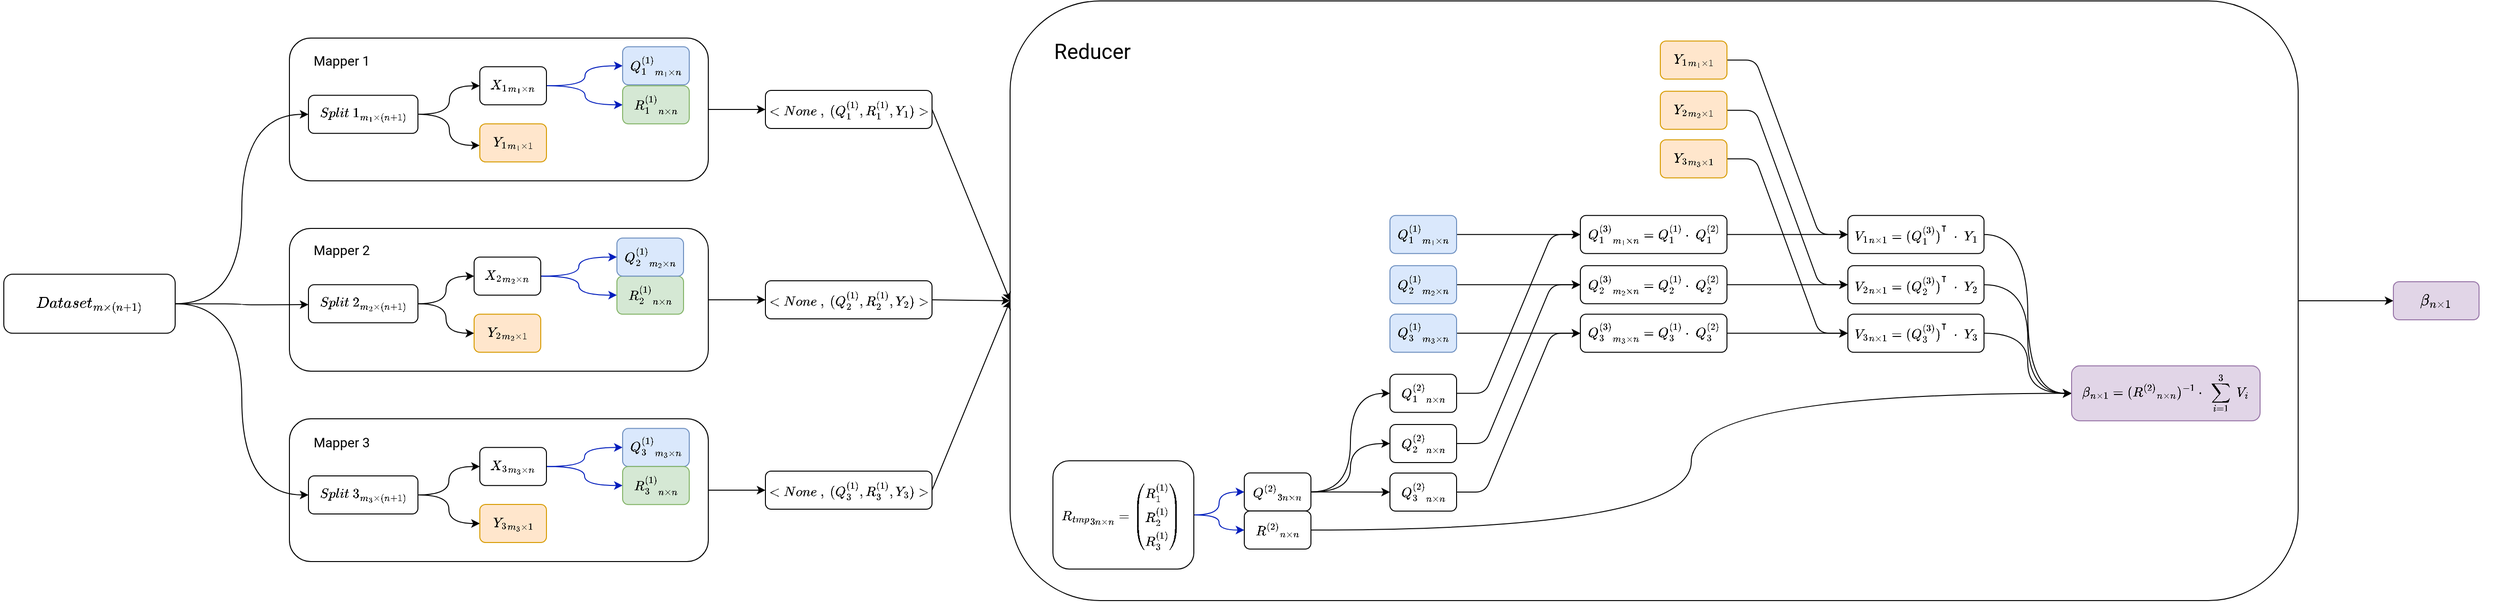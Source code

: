 <mxfile version="17.4.6" type="browser"><diagram id="tCmhTtYD3eVdNd-j0byb" name="Page-1"><mxGraphModel dx="3038" dy="2260" grid="1" gridSize="10" guides="1" tooltips="1" connect="1" arrows="1" fold="1" page="1" pageScale="1" pageWidth="850" pageHeight="1100" math="1" shadow="0"><root><mxCell id="0"/><mxCell id="1" parent="0"/><mxCell id="whIk8478lcuYITcmoMI0-65" style="edgeStyle=orthogonalEdgeStyle;curved=1;rounded=0;orthogonalLoop=1;jettySize=auto;html=1;exitX=1;exitY=0.5;exitDx=0;exitDy=0;fontFamily=Roboto;fontSource=https%3A%2F%2Ffonts.googleapis.com%2Fcss%3Ffamily%3DRoboto;fontSize=14;fontColor=#99CCFF;" edge="1" parent="1" source="YlX-K0OmhravvCwLWXV3-81" target="whIk8478lcuYITcmoMI0-32"><mxGeometry relative="1" as="geometry"/></mxCell><mxCell id="YlX-K0OmhravvCwLWXV3-81" value="" style="rounded=1;whiteSpace=wrap;html=1;glass=0;sketch=0;fontSize=12;fillColor=default;" parent="1" vertex="1"><mxGeometry x="1047" y="-99" width="1353" height="630" as="geometry"/></mxCell><mxCell id="YlX-K0OmhravvCwLWXV3-14" style="edgeStyle=orthogonalEdgeStyle;curved=1;orthogonalLoop=1;jettySize=auto;html=1;exitX=1;exitY=0.5;exitDx=0;exitDy=0;entryX=0;entryY=0.5;entryDx=0;entryDy=0;fontSize=12;elbow=vertical;fillColor=#0050ef;strokeColor=#001DBC;" parent="1" source="YlX-K0OmhravvCwLWXV3-5" target="YlX-K0OmhravvCwLWXV3-11" edge="1"><mxGeometry relative="1" as="geometry"/></mxCell><mxCell id="YlX-K0OmhravvCwLWXV3-15" style="edgeStyle=orthogonalEdgeStyle;curved=1;orthogonalLoop=1;jettySize=auto;html=1;exitX=1;exitY=0.5;exitDx=0;exitDy=0;entryX=0;entryY=0.5;entryDx=0;entryDy=0;fontSize=12;elbow=vertical;fillColor=#0050ef;strokeColor=#001DBC;" parent="1" source="YlX-K0OmhravvCwLWXV3-5" target="YlX-K0OmhravvCwLWXV3-12" edge="1"><mxGeometry relative="1" as="geometry"/></mxCell><mxCell id="YlX-K0OmhravvCwLWXV3-5" value="" style="rounded=1;whiteSpace=wrap;html=1;glass=0;sketch=0;" parent="1" vertex="1"><mxGeometry x="1092" y="384.13" width="148" height="113.75" as="geometry"/></mxCell><mxCell id="whIk8478lcuYITcmoMI0-8" style="edgeStyle=orthogonalEdgeStyle;rounded=0;orthogonalLoop=1;jettySize=auto;html=1;exitX=1;exitY=0.5;exitDx=0;exitDy=0;entryX=0;entryY=0.5;entryDx=0;entryDy=0;" edge="1" parent="1" source="3PSxjWQLPGthAkc2zMJN-47" target="whIk8478lcuYITcmoMI0-7"><mxGeometry relative="1" as="geometry"/></mxCell><mxCell id="3PSxjWQLPGthAkc2zMJN-47" value="" style="rounded=1;whiteSpace=wrap;html=1;glass=0;sketch=0;" parent="1" vertex="1"><mxGeometry x="290" y="340" width="440" height="150" as="geometry"/></mxCell><mxCell id="whIk8478lcuYITcmoMI0-9" style="edgeStyle=orthogonalEdgeStyle;rounded=0;orthogonalLoop=1;jettySize=auto;html=1;exitX=1;exitY=0.5;exitDx=0;exitDy=0;entryX=0;entryY=0.5;entryDx=0;entryDy=0;" edge="1" parent="1" source="3PSxjWQLPGthAkc2zMJN-46" target="whIk8478lcuYITcmoMI0-6"><mxGeometry relative="1" as="geometry"/></mxCell><mxCell id="3PSxjWQLPGthAkc2zMJN-46" value="" style="rounded=1;whiteSpace=wrap;html=1;glass=0;sketch=0;" parent="1" vertex="1"><mxGeometry x="290" y="140" width="440" height="150" as="geometry"/></mxCell><mxCell id="whIk8478lcuYITcmoMI0-10" style="edgeStyle=orthogonalEdgeStyle;rounded=0;orthogonalLoop=1;jettySize=auto;html=1;exitX=1;exitY=0.5;exitDx=0;exitDy=0;entryX=0;entryY=0.5;entryDx=0;entryDy=0;" edge="1" parent="1" source="3PSxjWQLPGthAkc2zMJN-45" target="whIk8478lcuYITcmoMI0-5"><mxGeometry relative="1" as="geometry"/></mxCell><mxCell id="3PSxjWQLPGthAkc2zMJN-45" value="&lt;div&gt;&lt;/div&gt;" style="rounded=1;whiteSpace=wrap;html=1;glass=0;sketch=0;align=left;" parent="1" vertex="1"><mxGeometry x="290" y="-60" width="440" height="150" as="geometry"/></mxCell><mxCell id="3PSxjWQLPGthAkc2zMJN-9" style="edgeStyle=orthogonalEdgeStyle;curved=1;orthogonalLoop=1;jettySize=auto;html=1;exitX=1;exitY=0.5;exitDx=0;exitDy=0;entryX=0;entryY=0.5;entryDx=0;entryDy=0;" parent="1" source="3PSxjWQLPGthAkc2zMJN-1" edge="1"><mxGeometry relative="1" as="geometry"><mxPoint x="310" y="220" as="targetPoint"/></mxGeometry></mxCell><mxCell id="3PSxjWQLPGthAkc2zMJN-11" style="edgeStyle=orthogonalEdgeStyle;curved=1;orthogonalLoop=1;jettySize=auto;html=1;exitX=1;exitY=0.5;exitDx=0;exitDy=0;entryX=0;entryY=0.5;entryDx=0;entryDy=0;" parent="1" source="3PSxjWQLPGthAkc2zMJN-1" target="whIk8478lcuYITcmoMI0-47" edge="1"><mxGeometry relative="1" as="geometry"><mxPoint x="310" y="20" as="targetPoint"/></mxGeometry></mxCell><mxCell id="3PSxjWQLPGthAkc2zMJN-12" style="edgeStyle=orthogonalEdgeStyle;curved=1;orthogonalLoop=1;jettySize=auto;html=1;exitX=1;exitY=0.5;exitDx=0;exitDy=0;entryX=0;entryY=0.5;entryDx=0;entryDy=0;" parent="1" source="3PSxjWQLPGthAkc2zMJN-1" target="3PSxjWQLPGthAkc2zMJN-6" edge="1"><mxGeometry relative="1" as="geometry"/></mxCell><mxCell id="3PSxjWQLPGthAkc2zMJN-1" value="&lt;font style=&quot;font-size: 14px&quot;&gt;$$Dataset_{m\times{(n+1)}}$$&lt;/font&gt;" style="rounded=1;whiteSpace=wrap;html=1;" parent="1" vertex="1"><mxGeometry x="-10" y="188.09" width="180" height="62.06" as="geometry"/></mxCell><mxCell id="3PSxjWQLPGthAkc2zMJN-17" style="edgeStyle=orthogonalEdgeStyle;curved=1;orthogonalLoop=1;jettySize=auto;html=1;exitX=1;exitY=0.5;exitDx=0;exitDy=0;entryX=0;entryY=0.5;entryDx=0;entryDy=0;" parent="1" target="whIk8478lcuYITcmoMI0-48" edge="1"><mxGeometry relative="1" as="geometry"><mxPoint x="425" y="20" as="sourcePoint"/><mxPoint x="490" y="-10" as="targetPoint"/></mxGeometry></mxCell><mxCell id="3PSxjWQLPGthAkc2zMJN-18" style="edgeStyle=orthogonalEdgeStyle;curved=1;orthogonalLoop=1;jettySize=auto;html=1;exitX=1;exitY=0.5;exitDx=0;exitDy=0;entryX=-0.003;entryY=0.567;entryDx=0;entryDy=0;entryPerimeter=0;" parent="1" target="whIk8478lcuYITcmoMI0-49" edge="1"><mxGeometry relative="1" as="geometry"><mxPoint x="425" y="20" as="sourcePoint"/><mxPoint x="490" y="50" as="targetPoint"/></mxGeometry></mxCell><mxCell id="3PSxjWQLPGthAkc2zMJN-26" style="edgeStyle=orthogonalEdgeStyle;curved=1;orthogonalLoop=1;jettySize=auto;html=1;exitX=1;exitY=0.5;exitDx=0;exitDy=0;entryX=0;entryY=0.5;entryDx=0;entryDy=0;" parent="1" source="3PSxjWQLPGthAkc2zMJN-6" target="3PSxjWQLPGthAkc2zMJN-22" edge="1"><mxGeometry relative="1" as="geometry"/></mxCell><mxCell id="whIk8478lcuYITcmoMI0-61" style="edgeStyle=orthogonalEdgeStyle;curved=1;rounded=0;orthogonalLoop=1;jettySize=auto;html=1;exitX=1;exitY=0.5;exitDx=0;exitDy=0;entryX=0;entryY=0.5;entryDx=0;entryDy=0;fontFamily=Roboto;fontSource=https%3A%2F%2Ffonts.googleapis.com%2Fcss%3Ffamily%3DRoboto;fontSize=14;fontColor=#99CCFF;" edge="1" parent="1" source="3PSxjWQLPGthAkc2zMJN-6" target="whIk8478lcuYITcmoMI0-58"><mxGeometry relative="1" as="geometry"/></mxCell><mxCell id="3PSxjWQLPGthAkc2zMJN-6" value="$${Split~3}_{m_3\times{(n+1)}}&lt;br&gt;$$" style="rounded=1;whiteSpace=wrap;html=1;" parent="1" vertex="1"><mxGeometry x="310" y="400" width="115" height="40" as="geometry"/></mxCell><mxCell id="3PSxjWQLPGthAkc2zMJN-33" style="edgeStyle=orthogonalEdgeStyle;curved=1;orthogonalLoop=1;jettySize=auto;html=1;exitX=1;exitY=0.5;exitDx=0;exitDy=0;entryX=0;entryY=0.5;entryDx=0;entryDy=0;fillColor=#0050ef;strokeColor=#001DBC;" parent="1" target="3PSxjWQLPGthAkc2zMJN-27" edge="1"><mxGeometry relative="1" as="geometry"><mxPoint x="560" y="-10" as="sourcePoint"/></mxGeometry></mxCell><mxCell id="3PSxjWQLPGthAkc2zMJN-35" style="edgeStyle=orthogonalEdgeStyle;curved=1;orthogonalLoop=1;jettySize=auto;html=1;exitX=1;exitY=0.5;exitDx=0;exitDy=0;entryX=0;entryY=0.5;entryDx=0;entryDy=0;fillColor=#0050ef;strokeColor=#001DBC;" parent="1" target="whIk8478lcuYITcmoMI0-50" edge="1"><mxGeometry relative="1" as="geometry"><mxPoint x="560" y="-10" as="sourcePoint"/><mxPoint x="640" y="10" as="targetPoint"/></mxGeometry></mxCell><mxCell id="3PSxjWQLPGthAkc2zMJN-22" value="$${Y_3}_{m_3\times1}&lt;br&gt;$$" style="rounded=1;whiteSpace=wrap;html=1;fillColor=#ffe6cc;strokeColor=#d79b00;" parent="1" vertex="1"><mxGeometry x="490" y="430" width="70" height="40" as="geometry"/></mxCell><mxCell id="YlX-K0OmhravvCwLWXV3-44" style="edgeStyle=orthogonalEdgeStyle;curved=1;orthogonalLoop=1;jettySize=auto;html=1;exitX=1;exitY=0.5;exitDx=0;exitDy=0;entryX=0;entryY=0.5;entryDx=0;entryDy=0;fontSize=12;elbow=vertical;startArrow=none;" parent="1" source="YlX-K0OmhravvCwLWXV3-60" target="YlX-K0OmhravvCwLWXV3-38" edge="1"><mxGeometry relative="1" as="geometry"/></mxCell><mxCell id="3PSxjWQLPGthAkc2zMJN-27" value="$${Q^{(1)}_1}_{m_1\times{n}}&lt;br&gt;$$" style="rounded=1;whiteSpace=wrap;html=1;fillColor=#dae8fc;strokeColor=#6c8ebf;" parent="1" vertex="1"><mxGeometry x="640" y="-50.88" width="70" height="40" as="geometry"/></mxCell><mxCell id="3PSxjWQLPGthAkc2zMJN-54" value="&lt;font face=&quot;Roboto&quot; data-font-src=&quot;https://fonts.googleapis.com/css?family=Roboto&quot; style=&quot;font-size: 14px&quot;&gt;Mapper 1&lt;/font&gt;" style="text;html=1;strokeColor=none;fillColor=none;align=center;verticalAlign=middle;whiteSpace=wrap;rounded=0;glass=0;sketch=0;" parent="1" vertex="1"><mxGeometry x="310" y="-50.88" width="70" height="30" as="geometry"/></mxCell><mxCell id="3PSxjWQLPGthAkc2zMJN-55" value="&lt;font face=&quot;Roboto&quot; data-font-src=&quot;https://fonts.googleapis.com/css?family=Roboto&quot; style=&quot;font-size: 14px&quot;&gt;Mapper 2&lt;/font&gt;" style="text;html=1;strokeColor=none;fillColor=none;align=center;verticalAlign=middle;whiteSpace=wrap;rounded=0;glass=0;sketch=0;" parent="1" vertex="1"><mxGeometry x="310" y="148.12" width="70" height="30" as="geometry"/></mxCell><mxCell id="3PSxjWQLPGthAkc2zMJN-56" value="&lt;font face=&quot;Roboto&quot; data-font-src=&quot;https://fonts.googleapis.com/css?family=Roboto&quot; style=&quot;font-size: 14px&quot;&gt;Mapper 3&lt;/font&gt;" style="text;html=1;strokeColor=none;fillColor=none;align=center;verticalAlign=middle;whiteSpace=wrap;rounded=0;glass=0;sketch=0;" parent="1" vertex="1"><mxGeometry x="310" y="350" width="70" height="30" as="geometry"/></mxCell><mxCell id="YlX-K0OmhravvCwLWXV3-4" value="$${R_{tmp}}_{3n\times{n}} =&amp;nbsp;&lt;br style=&quot;font-size: 12px&quot;&gt;\begin{pmatrix}&lt;br style=&quot;font-size: 12px&quot;&gt;R^{(1)}_{1} \\&lt;br style=&quot;font-size: 12px&quot;&gt;  R^{(1)}_{2} \\&lt;br style=&quot;font-size: 12px&quot;&gt;R^{(1)}_{3}&lt;br style=&quot;font-size: 12px&quot;&gt; \end{pmatrix}&lt;br style=&quot;font-size: 12px&quot;&gt;$$" style="text;html=1;spacing=5;spacingTop=-10;whiteSpace=wrap;overflow=hidden;fillColor=none;strokeColor=none;shadow=0;rounded=0;verticalAlign=middle;fontSize=12;" parent="1" vertex="1"><mxGeometry x="1096" y="400" width="140" height="85" as="geometry"/></mxCell><mxCell id="YlX-K0OmhravvCwLWXV3-20" style="edgeStyle=orthogonalEdgeStyle;curved=1;orthogonalLoop=1;jettySize=auto;html=1;exitX=1;exitY=0.5;exitDx=0;exitDy=0;entryX=0;entryY=0.5;entryDx=0;entryDy=0;fontSize=12;elbow=vertical;" parent="1" source="YlX-K0OmhravvCwLWXV3-11" target="YlX-K0OmhravvCwLWXV3-17" edge="1"><mxGeometry relative="1" as="geometry"/></mxCell><mxCell id="YlX-K0OmhravvCwLWXV3-21" style="edgeStyle=orthogonalEdgeStyle;curved=1;orthogonalLoop=1;jettySize=auto;html=1;exitX=1;exitY=0.5;exitDx=0;exitDy=0;entryX=0;entryY=0.5;entryDx=0;entryDy=0;fontSize=12;elbow=vertical;" parent="1" source="YlX-K0OmhravvCwLWXV3-11" target="YlX-K0OmhravvCwLWXV3-18" edge="1"><mxGeometry relative="1" as="geometry"/></mxCell><mxCell id="YlX-K0OmhravvCwLWXV3-22" style="edgeStyle=orthogonalEdgeStyle;curved=1;orthogonalLoop=1;jettySize=auto;html=1;exitX=1;exitY=0.5;exitDx=0;exitDy=0;entryX=0;entryY=0.5;entryDx=0;entryDy=0;fontSize=12;elbow=vertical;" parent="1" source="YlX-K0OmhravvCwLWXV3-11" target="YlX-K0OmhravvCwLWXV3-19" edge="1"><mxGeometry relative="1" as="geometry"/></mxCell><mxCell id="YlX-K0OmhravvCwLWXV3-11" value="$${Q^{(2)}}_{3n\times{n}}$$" style="rounded=1;whiteSpace=wrap;html=1;" parent="1" vertex="1"><mxGeometry x="1293" y="396.88" width="70" height="40" as="geometry"/></mxCell><mxCell id="YlX-K0OmhravvCwLWXV3-75" style="edgeStyle=orthogonalEdgeStyle;curved=1;orthogonalLoop=1;jettySize=auto;html=1;exitX=1;exitY=0.5;exitDx=0;exitDy=0;entryX=0;entryY=0.5;entryDx=0;entryDy=0;fontSize=12;elbow=vertical;" parent="1" source="YlX-K0OmhravvCwLWXV3-12" target="YlX-K0OmhravvCwLWXV3-74" edge="1"><mxGeometry relative="1" as="geometry"/></mxCell><mxCell id="YlX-K0OmhravvCwLWXV3-12" value="$${R^{(2)}}_{n\times{n}}&lt;br&gt;$$" style="rounded=1;whiteSpace=wrap;html=1;" parent="1" vertex="1"><mxGeometry x="1293" y="436.88" width="70" height="40" as="geometry"/></mxCell><mxCell id="YlX-K0OmhravvCwLWXV3-43" style="edgeStyle=entityRelationEdgeStyle;orthogonalLoop=1;jettySize=auto;html=1;exitX=1;exitY=0.5;exitDx=0;exitDy=0;entryX=0;entryY=0.5;entryDx=0;entryDy=0;fontSize=12;elbow=vertical;" parent="1" source="YlX-K0OmhravvCwLWXV3-17" target="YlX-K0OmhravvCwLWXV3-38" edge="1"><mxGeometry relative="1" as="geometry"/></mxCell><mxCell id="YlX-K0OmhravvCwLWXV3-17" value="$${Q^{(2)}_1}_{n\times{n}}&lt;br&gt;$$" style="rounded=1;whiteSpace=wrap;html=1;" parent="1" vertex="1"><mxGeometry x="1446" y="293.25" width="70" height="40" as="geometry"/></mxCell><mxCell id="YlX-K0OmhravvCwLWXV3-42" style="edgeStyle=entityRelationEdgeStyle;orthogonalLoop=1;jettySize=auto;html=1;exitX=1;exitY=0.5;exitDx=0;exitDy=0;entryX=0;entryY=0.5;entryDx=0;entryDy=0;fontSize=12;elbow=vertical;" parent="1" source="YlX-K0OmhravvCwLWXV3-18" target="YlX-K0OmhravvCwLWXV3-39" edge="1"><mxGeometry relative="1" as="geometry"/></mxCell><mxCell id="YlX-K0OmhravvCwLWXV3-18" value="$${Q^{(2)}_2}_{n\times{n}}&lt;br&gt;$$" style="rounded=1;whiteSpace=wrap;html=1;" parent="1" vertex="1"><mxGeometry x="1446" y="346" width="70" height="40" as="geometry"/></mxCell><mxCell id="YlX-K0OmhravvCwLWXV3-41" style="edgeStyle=entityRelationEdgeStyle;orthogonalLoop=1;jettySize=auto;html=1;exitX=1;exitY=0.5;exitDx=0;exitDy=0;entryX=0;entryY=0.5;entryDx=0;entryDy=0;fontSize=12;elbow=vertical;" parent="1" source="YlX-K0OmhravvCwLWXV3-19" target="YlX-K0OmhravvCwLWXV3-40" edge="1"><mxGeometry relative="1" as="geometry"/></mxCell><mxCell id="YlX-K0OmhravvCwLWXV3-19" value="$${Q^{(2)}_3}_{n\times{n}}&lt;br&gt;$$" style="rounded=1;whiteSpace=wrap;html=1;" parent="1" vertex="1"><mxGeometry x="1446" y="397" width="70" height="40" as="geometry"/></mxCell><mxCell id="YlX-K0OmhravvCwLWXV3-52" style="edgeStyle=orthogonalEdgeStyle;curved=1;orthogonalLoop=1;jettySize=auto;html=1;exitX=1;exitY=0.5;exitDx=0;exitDy=0;entryX=0;entryY=0.5;entryDx=0;entryDy=0;fontSize=12;elbow=vertical;" parent="1" source="YlX-K0OmhravvCwLWXV3-38" target="YlX-K0OmhravvCwLWXV3-47" edge="1"><mxGeometry relative="1" as="geometry"/></mxCell><mxCell id="YlX-K0OmhravvCwLWXV3-38" value="$${Q^{(3)}_1}_{m_1\times{n}}&lt;br&gt;= Q^{(1)}_1\cdot~Q^{(2)}_1$$" style="rounded=1;whiteSpace=wrap;html=1;" parent="1" vertex="1"><mxGeometry x="1646" y="126.37" width="154" height="40" as="geometry"/></mxCell><mxCell id="YlX-K0OmhravvCwLWXV3-53" style="edgeStyle=orthogonalEdgeStyle;curved=1;orthogonalLoop=1;jettySize=auto;html=1;exitX=1;exitY=0.5;exitDx=0;exitDy=0;entryX=0;entryY=0.5;entryDx=0;entryDy=0;fontSize=12;elbow=vertical;" parent="1" source="YlX-K0OmhravvCwLWXV3-39" target="YlX-K0OmhravvCwLWXV3-50" edge="1"><mxGeometry relative="1" as="geometry"/></mxCell><mxCell id="YlX-K0OmhravvCwLWXV3-39" value="$${Q^{(3)}_2}_{m_2\times{n}}&lt;br&gt;= Q^{(1)}_2\cdot~Q^{(2)}_2$$" style="rounded=1;whiteSpace=wrap;html=1;" parent="1" vertex="1"><mxGeometry x="1646" y="179.12" width="154" height="40" as="geometry"/></mxCell><mxCell id="YlX-K0OmhravvCwLWXV3-54" style="edgeStyle=orthogonalEdgeStyle;curved=1;orthogonalLoop=1;jettySize=auto;html=1;exitX=1;exitY=0.5;exitDx=0;exitDy=0;entryX=0;entryY=0.5;entryDx=0;entryDy=0;fontSize=12;elbow=vertical;" parent="1" source="YlX-K0OmhravvCwLWXV3-40" target="YlX-K0OmhravvCwLWXV3-51" edge="1"><mxGeometry relative="1" as="geometry"/></mxCell><mxCell id="YlX-K0OmhravvCwLWXV3-40" value="$${Q^{(3)}_3}_{m_3\times{n}}&lt;br&gt;= Q^{(1)}_3\cdot~Q^{(2)}_3$$" style="rounded=1;whiteSpace=wrap;html=1;" parent="1" vertex="1"><mxGeometry x="1646" y="230.12" width="154" height="40" as="geometry"/></mxCell><mxCell id="YlX-K0OmhravvCwLWXV3-78" style="edgeStyle=orthogonalEdgeStyle;curved=1;orthogonalLoop=1;jettySize=auto;html=1;exitX=1;exitY=0.5;exitDx=0;exitDy=0;entryX=0;entryY=0.5;entryDx=0;entryDy=0;fontSize=12;elbow=vertical;" parent="1" source="YlX-K0OmhravvCwLWXV3-47" target="YlX-K0OmhravvCwLWXV3-74" edge="1"><mxGeometry relative="1" as="geometry"/></mxCell><mxCell id="YlX-K0OmhravvCwLWXV3-47" value="$${V_1}_{n\times1}={(Q^{(3)}_1)}^\intercal~\cdot~Y_1$$" style="rounded=1;whiteSpace=wrap;html=1;" parent="1" vertex="1"><mxGeometry x="1927" y="126.37" width="143" height="40" as="geometry"/></mxCell><mxCell id="YlX-K0OmhravvCwLWXV3-77" style="edgeStyle=orthogonalEdgeStyle;curved=1;orthogonalLoop=1;jettySize=auto;html=1;exitX=1;exitY=0.5;exitDx=0;exitDy=0;entryX=0;entryY=0.5;entryDx=0;entryDy=0;fontSize=12;elbow=vertical;" parent="1" source="YlX-K0OmhravvCwLWXV3-50" target="YlX-K0OmhravvCwLWXV3-74" edge="1"><mxGeometry relative="1" as="geometry"/></mxCell><mxCell id="YlX-K0OmhravvCwLWXV3-50" value="$${V_2}_{n\times1}&lt;br&gt;={(Q^{(3)}_2)}^\intercal~\cdot~Y_2$$" style="rounded=1;whiteSpace=wrap;html=1;" parent="1" vertex="1"><mxGeometry x="1927" y="179.12" width="143" height="40" as="geometry"/></mxCell><mxCell id="YlX-K0OmhravvCwLWXV3-76" style="edgeStyle=orthogonalEdgeStyle;curved=1;orthogonalLoop=1;jettySize=auto;html=1;exitX=1;exitY=0.5;exitDx=0;exitDy=0;entryX=0;entryY=0.5;entryDx=0;entryDy=0;fontSize=12;elbow=vertical;" parent="1" source="YlX-K0OmhravvCwLWXV3-51" target="YlX-K0OmhravvCwLWXV3-74" edge="1"><mxGeometry relative="1" as="geometry"/></mxCell><mxCell id="YlX-K0OmhravvCwLWXV3-51" value="$${V_3}_{n\times1}&lt;br&gt;={(Q^{(3)}_3)}^\intercal~\cdot~Y_3$$" style="rounded=1;whiteSpace=wrap;html=1;" parent="1" vertex="1"><mxGeometry x="1927" y="230.12" width="143" height="40" as="geometry"/></mxCell><mxCell id="YlX-K0OmhravvCwLWXV3-60" value="$${Q^{(1)}_1}_{m_1\times{n}}&lt;br&gt;$$" style="rounded=1;whiteSpace=wrap;html=1;fillColor=#dae8fc;strokeColor=#6c8ebf;" parent="1" vertex="1"><mxGeometry x="1446" y="126.37" width="70" height="40" as="geometry"/></mxCell><mxCell id="YlX-K0OmhravvCwLWXV3-66" style="edgeStyle=orthogonalEdgeStyle;curved=1;orthogonalLoop=1;jettySize=auto;html=1;exitX=1;exitY=0.5;exitDx=0;exitDy=0;entryX=0;entryY=0.5;entryDx=0;entryDy=0;fontSize=12;elbow=vertical;" parent="1" source="YlX-K0OmhravvCwLWXV3-62" target="YlX-K0OmhravvCwLWXV3-39" edge="1"><mxGeometry relative="1" as="geometry"/></mxCell><mxCell id="YlX-K0OmhravvCwLWXV3-62" value="$${Q^{(1)}_2}_{m_2\times{n}}&lt;br&gt;$$" style="rounded=1;whiteSpace=wrap;html=1;fillColor=#dae8fc;strokeColor=#6c8ebf;" parent="1" vertex="1"><mxGeometry x="1446" y="179.12" width="70" height="40" as="geometry"/></mxCell><mxCell id="YlX-K0OmhravvCwLWXV3-65" style="edgeStyle=orthogonalEdgeStyle;curved=1;orthogonalLoop=1;jettySize=auto;html=1;exitX=1;exitY=0.5;exitDx=0;exitDy=0;entryX=0;entryY=0.5;entryDx=0;entryDy=0;fontSize=12;elbow=vertical;" parent="1" source="YlX-K0OmhravvCwLWXV3-63" target="YlX-K0OmhravvCwLWXV3-40" edge="1"><mxGeometry relative="1" as="geometry"/></mxCell><mxCell id="YlX-K0OmhravvCwLWXV3-63" value="$${Q^{(1)}_3}_{m_3\times{n}}$$" style="rounded=1;whiteSpace=wrap;html=1;fillColor=#dae8fc;strokeColor=#6c8ebf;" parent="1" vertex="1"><mxGeometry x="1446" y="230.12" width="70" height="40" as="geometry"/></mxCell><mxCell id="YlX-K0OmhravvCwLWXV3-70" style="edgeStyle=entityRelationEdgeStyle;orthogonalLoop=1;jettySize=auto;html=1;exitX=1;exitY=0.5;exitDx=0;exitDy=0;entryX=0;entryY=0.5;entryDx=0;entryDy=0;fontSize=12;elbow=vertical;" parent="1" source="YlX-K0OmhravvCwLWXV3-67" target="YlX-K0OmhravvCwLWXV3-47" edge="1"><mxGeometry relative="1" as="geometry"/></mxCell><mxCell id="YlX-K0OmhravvCwLWXV3-67" value="$${Y_1}_{m_1\times1}$$" style="rounded=1;whiteSpace=wrap;html=1;fillColor=#ffe6cc;strokeColor=#d79b00;" parent="1" vertex="1"><mxGeometry x="1730" y="-56.87" width="70" height="40" as="geometry"/></mxCell><mxCell id="YlX-K0OmhravvCwLWXV3-71" style="edgeStyle=entityRelationEdgeStyle;orthogonalLoop=1;jettySize=auto;html=1;exitX=1;exitY=0.5;exitDx=0;exitDy=0;entryX=0;entryY=0.5;entryDx=0;entryDy=0;fontSize=12;elbow=vertical;" parent="1" source="YlX-K0OmhravvCwLWXV3-68" target="YlX-K0OmhravvCwLWXV3-50" edge="1"><mxGeometry relative="1" as="geometry"/></mxCell><mxCell id="YlX-K0OmhravvCwLWXV3-68" value="$${Y_2}_{m_2\times1}&lt;br&gt;$$" style="rounded=1;whiteSpace=wrap;html=1;fillColor=#ffe6cc;strokeColor=#d79b00;" parent="1" vertex="1"><mxGeometry x="1730" y="-4.12" width="70" height="40" as="geometry"/></mxCell><mxCell id="YlX-K0OmhravvCwLWXV3-72" style="edgeStyle=entityRelationEdgeStyle;orthogonalLoop=1;jettySize=auto;html=1;exitX=1;exitY=0.5;exitDx=0;exitDy=0;entryX=0;entryY=0.5;entryDx=0;entryDy=0;fontSize=12;elbow=vertical;" parent="1" source="YlX-K0OmhravvCwLWXV3-69" target="YlX-K0OmhravvCwLWXV3-51" edge="1"><mxGeometry relative="1" as="geometry"/></mxCell><mxCell id="YlX-K0OmhravvCwLWXV3-69" value="$${Y_3}_{m_3\times1}&lt;br&gt;$$" style="rounded=1;whiteSpace=wrap;html=1;fillColor=#ffe6cc;strokeColor=#d79b00;" parent="1" vertex="1"><mxGeometry x="1730" y="46.88" width="70" height="40" as="geometry"/></mxCell><mxCell id="YlX-K0OmhravvCwLWXV3-74" value="$$\beta_{n\times1}=({R^{(2)}}_{n\times{n}})^{-1}\cdot~\sum_{i=1}^3~V_i$$" style="rounded=1;whiteSpace=wrap;html=1;fillColor=#e1d5e7;strokeColor=#9673a6;" parent="1" vertex="1"><mxGeometry x="2162" y="284.38" width="198" height="57.75" as="geometry"/></mxCell><mxCell id="YlX-K0OmhravvCwLWXV3-82" value="&lt;font style=&quot;font-size: 22px&quot;&gt;Reducer&lt;/font&gt;" style="text;html=1;strokeColor=none;fillColor=none;align=center;verticalAlign=middle;whiteSpace=wrap;rounded=0;glass=0;sketch=0;fontSize=12;fontFamily=Roboto;fontSource=https%3A%2F%2Ffonts.googleapis.com%2Fcss%3Ffamily%3DRoboto;" parent="1" vertex="1"><mxGeometry x="1092" y="-59.88" width="83" height="30" as="geometry"/></mxCell><mxCell id="whIk8478lcuYITcmoMI0-28" style="edgeStyle=none;rounded=0;orthogonalLoop=1;jettySize=auto;html=1;exitX=1;exitY=0.5;exitDx=0;exitDy=0;entryX=0;entryY=0.5;entryDx=0;entryDy=0;fontColor=#99CCFF;" edge="1" parent="1" source="whIk8478lcuYITcmoMI0-5" target="YlX-K0OmhravvCwLWXV3-81"><mxGeometry relative="1" as="geometry"/></mxCell><mxCell id="whIk8478lcuYITcmoMI0-5" value="$$&amp;lt;None~,~({Q^{(1)}_1},{R^{(1)}_1},{Y_1}&lt;br&gt;)&amp;gt;$$" style="rounded=1;whiteSpace=wrap;html=1;" vertex="1" parent="1"><mxGeometry x="790" y="-5" width="175" height="40" as="geometry"/></mxCell><mxCell id="whIk8478lcuYITcmoMI0-29" style="edgeStyle=none;rounded=0;orthogonalLoop=1;jettySize=auto;html=1;exitX=1;exitY=0.5;exitDx=0;exitDy=0;entryX=0;entryY=0.5;entryDx=0;entryDy=0;fontColor=#99CCFF;" edge="1" parent="1" source="whIk8478lcuYITcmoMI0-6" target="YlX-K0OmhravvCwLWXV3-81"><mxGeometry relative="1" as="geometry"/></mxCell><mxCell id="whIk8478lcuYITcmoMI0-6" value="$$&amp;lt;None~,~({Q^{(1)}_2},{R^{(1)}_2},{Y_2}&lt;br&gt;)&amp;gt;$$" style="rounded=1;whiteSpace=wrap;html=1;" vertex="1" parent="1"><mxGeometry x="790" y="195" width="175" height="40" as="geometry"/></mxCell><mxCell id="whIk8478lcuYITcmoMI0-30" style="edgeStyle=none;rounded=0;orthogonalLoop=1;jettySize=auto;html=1;exitX=1;exitY=0.5;exitDx=0;exitDy=0;entryX=0;entryY=0.5;entryDx=0;entryDy=0;fontColor=#99CCFF;" edge="1" parent="1" source="whIk8478lcuYITcmoMI0-7" target="YlX-K0OmhravvCwLWXV3-81"><mxGeometry relative="1" as="geometry"/></mxCell><mxCell id="whIk8478lcuYITcmoMI0-7" value="$$&amp;lt;None~,~({Q^{(1)}_3},{R^{(1)}_3},{Y_3}&lt;br&gt;)&amp;gt;$$" style="rounded=1;whiteSpace=wrap;html=1;" vertex="1" parent="1"><mxGeometry x="790" y="395" width="175" height="40" as="geometry"/></mxCell><mxCell id="whIk8478lcuYITcmoMI0-32" value="&lt;span&gt;&lt;font style=&quot;font-size: 14px&quot;&gt;$$\beta_{n\times1}$$&lt;/font&gt;&lt;/span&gt;" style="rounded=1;whiteSpace=wrap;html=1;fillColor=#e1d5e7;strokeColor=#9673a6;" vertex="1" parent="1"><mxGeometry x="2500" y="196" width="90" height="40" as="geometry"/></mxCell><mxCell id="whIk8478lcuYITcmoMI0-42" value="$${Y_2}_{m_2\times1}&lt;br&gt;$$" style="rounded=1;whiteSpace=wrap;html=1;fillColor=#ffe6cc;strokeColor=#d79b00;" vertex="1" parent="1"><mxGeometry x="484" y="230.12" width="70" height="40" as="geometry"/></mxCell><mxCell id="whIk8478lcuYITcmoMI0-43" value="$${R^{(1)}_2}_{n\times{n}}&lt;br&gt;$$" style="rounded=1;whiteSpace=wrap;html=1;fillColor=#d5e8d4;strokeColor=#82b366;" vertex="1" parent="1"><mxGeometry x="634" y="190.12" width="70" height="40" as="geometry"/></mxCell><mxCell id="whIk8478lcuYITcmoMI0-44" value="$${Q^{(1)}_2}_{m_2\times{n}}&lt;br&gt;$$" style="rounded=1;whiteSpace=wrap;html=1;fillColor=#dae8fc;strokeColor=#6c8ebf;" vertex="1" parent="1"><mxGeometry x="634" y="150.12" width="70" height="40" as="geometry"/></mxCell><mxCell id="whIk8478lcuYITcmoMI0-56" style="edgeStyle=orthogonalEdgeStyle;curved=1;rounded=0;orthogonalLoop=1;jettySize=auto;html=1;exitX=1;exitY=0.5;exitDx=0;exitDy=0;fontFamily=Roboto;fontSource=https%3A%2F%2Ffonts.googleapis.com%2Fcss%3Ffamily%3DRoboto;fontSize=14;fontColor=#99CCFF;fillColor=#0050ef;strokeColor=#001DBC;" edge="1" parent="1" source="whIk8478lcuYITcmoMI0-45" target="whIk8478lcuYITcmoMI0-44"><mxGeometry relative="1" as="geometry"/></mxCell><mxCell id="whIk8478lcuYITcmoMI0-57" style="edgeStyle=orthogonalEdgeStyle;curved=1;rounded=0;orthogonalLoop=1;jettySize=auto;html=1;exitX=1;exitY=0.5;exitDx=0;exitDy=0;fontFamily=Roboto;fontSource=https%3A%2F%2Ffonts.googleapis.com%2Fcss%3Ffamily%3DRoboto;fontSize=14;fontColor=#99CCFF;fillColor=#0050ef;strokeColor=#001DBC;" edge="1" parent="1" source="whIk8478lcuYITcmoMI0-45" target="whIk8478lcuYITcmoMI0-43"><mxGeometry relative="1" as="geometry"/></mxCell><mxCell id="whIk8478lcuYITcmoMI0-45" value="$${X_2}_{m_2\times{n}}&lt;br&gt;$$" style="rounded=1;whiteSpace=wrap;html=1;" vertex="1" parent="1"><mxGeometry x="484" y="170.12" width="70" height="40" as="geometry"/></mxCell><mxCell id="whIk8478lcuYITcmoMI0-54" style="edgeStyle=orthogonalEdgeStyle;rounded=0;orthogonalLoop=1;jettySize=auto;html=1;exitX=1;exitY=0.5;exitDx=0;exitDy=0;entryX=0;entryY=0.5;entryDx=0;entryDy=0;fontFamily=Roboto;fontSource=https%3A%2F%2Ffonts.googleapis.com%2Fcss%3Ffamily%3DRoboto;fontSize=14;fontColor=#99CCFF;curved=1;" edge="1" parent="1" source="whIk8478lcuYITcmoMI0-46" target="whIk8478lcuYITcmoMI0-45"><mxGeometry relative="1" as="geometry"/></mxCell><mxCell id="whIk8478lcuYITcmoMI0-55" style="edgeStyle=orthogonalEdgeStyle;curved=1;rounded=0;orthogonalLoop=1;jettySize=auto;html=1;exitX=1;exitY=0.5;exitDx=0;exitDy=0;fontFamily=Roboto;fontSource=https%3A%2F%2Ffonts.googleapis.com%2Fcss%3Ffamily%3DRoboto;fontSize=14;fontColor=#99CCFF;" edge="1" parent="1" source="whIk8478lcuYITcmoMI0-46" target="whIk8478lcuYITcmoMI0-42"><mxGeometry relative="1" as="geometry"/></mxCell><mxCell id="whIk8478lcuYITcmoMI0-46" value="$${Split~2}_{m_2\times{(n+1)}}&lt;br&gt;$$" style="rounded=1;whiteSpace=wrap;html=1;shadow=0;" vertex="1" parent="1"><mxGeometry x="310" y="199.12" width="115" height="40" as="geometry"/></mxCell><mxCell id="whIk8478lcuYITcmoMI0-47" value="$${Split~1}_{m_1\times{(n+1)}}&lt;br&gt;$$" style="rounded=1;whiteSpace=wrap;html=1;" vertex="1" parent="1"><mxGeometry x="310" y="0.12" width="115" height="40" as="geometry"/></mxCell><mxCell id="whIk8478lcuYITcmoMI0-48" value="$${X_1}_{m_1\times{n}}&lt;br&gt;$$" style="rounded=1;whiteSpace=wrap;html=1;" vertex="1" parent="1"><mxGeometry x="490" y="-29.88" width="70" height="40" as="geometry"/></mxCell><mxCell id="whIk8478lcuYITcmoMI0-49" value="$${Y_1}_{m_1\times1}$$" style="rounded=1;whiteSpace=wrap;html=1;fillColor=#ffe6cc;strokeColor=#d79b00;" vertex="1" parent="1"><mxGeometry x="490" y="30.12" width="70" height="40" as="geometry"/></mxCell><mxCell id="whIk8478lcuYITcmoMI0-50" value="$${R^{(1)}_1}_{n\times{n}}&lt;br&gt;$$" style="rounded=1;whiteSpace=wrap;html=1;fillColor=#d5e8d4;strokeColor=#82b366;" vertex="1" parent="1"><mxGeometry x="640" y="-9.88" width="70" height="40" as="geometry"/></mxCell><mxCell id="whIk8478lcuYITcmoMI0-63" style="edgeStyle=orthogonalEdgeStyle;curved=1;rounded=0;orthogonalLoop=1;jettySize=auto;html=1;exitX=1;exitY=0.5;exitDx=0;exitDy=0;fontFamily=Roboto;fontSource=https%3A%2F%2Ffonts.googleapis.com%2Fcss%3Ffamily%3DRoboto;fontSize=14;fontColor=#99CCFF;fillColor=#0050ef;strokeColor=#001DBC;" edge="1" parent="1" source="whIk8478lcuYITcmoMI0-58" target="whIk8478lcuYITcmoMI0-59"><mxGeometry relative="1" as="geometry"/></mxCell><mxCell id="whIk8478lcuYITcmoMI0-64" style="edgeStyle=orthogonalEdgeStyle;curved=1;rounded=0;orthogonalLoop=1;jettySize=auto;html=1;exitX=1;exitY=0.5;exitDx=0;exitDy=0;fontFamily=Roboto;fontSource=https%3A%2F%2Ffonts.googleapis.com%2Fcss%3Ffamily%3DRoboto;fontSize=14;fontColor=#99CCFF;fillColor=#0050ef;strokeColor=#001DBC;" edge="1" parent="1" source="whIk8478lcuYITcmoMI0-58" target="whIk8478lcuYITcmoMI0-60"><mxGeometry relative="1" as="geometry"/></mxCell><mxCell id="whIk8478lcuYITcmoMI0-58" value="$${X_3}_{m_3\times{n}}&lt;br&gt;$$" style="rounded=1;whiteSpace=wrap;html=1;" vertex="1" parent="1"><mxGeometry x="490" y="370.12" width="70" height="40" as="geometry"/></mxCell><mxCell id="whIk8478lcuYITcmoMI0-59" value="$${Q^{(1)}_3}_{m_3\times{n}}$$" style="rounded=1;whiteSpace=wrap;html=1;fillColor=#dae8fc;strokeColor=#6c8ebf;" vertex="1" parent="1"><mxGeometry x="640" y="350.12" width="70" height="40" as="geometry"/></mxCell><mxCell id="whIk8478lcuYITcmoMI0-60" value="$${R^{(1)}_3}_{n\times{n}}$$" style="rounded=1;whiteSpace=wrap;html=1;fillColor=#d5e8d4;strokeColor=#82b366;" vertex="1" parent="1"><mxGeometry x="640" y="390.12" width="70" height="40" as="geometry"/></mxCell></root></mxGraphModel></diagram></mxfile>